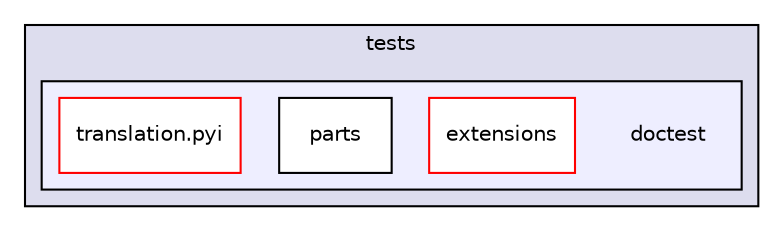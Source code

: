 digraph "/home/krzysztof/PO/zad3-kgliwinski/prj/tests/doctest" {
  compound=true
  node [ fontsize="10", fontname="Helvetica"];
  edge [ labelfontsize="10", labelfontname="Helvetica"];
  subgraph clusterdir_d2cf801fee525a488c22d5fd8c24fffb {
    graph [ bgcolor="#ddddee", pencolor="black", label="tests" fontname="Helvetica", fontsize="10", URL="dir_d2cf801fee525a488c22d5fd8c24fffb.html"]
  subgraph clusterdir_45daf8deacad6401c7814b4b89f12971 {
    graph [ bgcolor="#eeeeff", pencolor="black", label="" URL="dir_45daf8deacad6401c7814b4b89f12971.html"];
    dir_45daf8deacad6401c7814b4b89f12971 [shape=plaintext label="doctest"];
    dir_aedb546d2c3de49f975232071078c84c [shape=box label="extensions" color="red" fillcolor="white" style="filled" URL="dir_aedb546d2c3de49f975232071078c84c.html"];
    dir_d07a574df0ce0285a7ad3d1085362bfe [shape=box label="parts" color="black" fillcolor="white" style="filled" URL="dir_d07a574df0ce0285a7ad3d1085362bfe.html"];
    dir_000f62811a931753ccfd3d56e8ea60e0 [shape=box label="translation.pyi" color="red" fillcolor="white" style="filled" URL="dir_000f62811a931753ccfd3d56e8ea60e0.html"];
  }
  }
}
